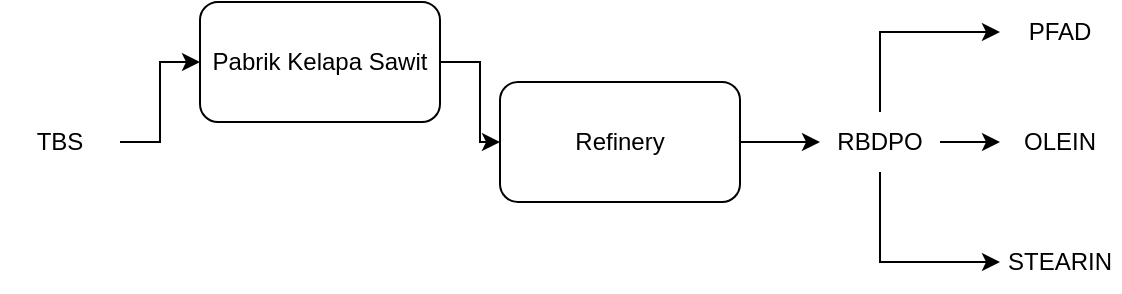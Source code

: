 <mxfile version="20.5.3" type="github"><diagram id="y6l0wHEc_zwmr4esPKSV" name="Page-1"><mxGraphModel dx="1038" dy="591" grid="1" gridSize="10" guides="1" tooltips="1" connect="1" arrows="1" fold="1" page="1" pageScale="1" pageWidth="1700" pageHeight="1100" math="0" shadow="0"><root><mxCell id="0"/><mxCell id="1" parent="0"/><mxCell id="hnPN2Cyi5QHsvFxq4lUZ-11" style="edgeStyle=orthogonalEdgeStyle;rounded=0;orthogonalLoop=1;jettySize=auto;html=1;exitX=1;exitY=0.5;exitDx=0;exitDy=0;entryX=0;entryY=0.5;entryDx=0;entryDy=0;" parent="1" source="hnPN2Cyi5QHsvFxq4lUZ-2" target="hnPN2Cyi5QHsvFxq4lUZ-3" edge="1"><mxGeometry relative="1" as="geometry"/></mxCell><mxCell id="hnPN2Cyi5QHsvFxq4lUZ-2" value="Pabrik Kelapa Sawit" style="rounded=1;whiteSpace=wrap;html=1;" parent="1" vertex="1"><mxGeometry x="310" y="420" width="120" height="60" as="geometry"/></mxCell><mxCell id="hnPN2Cyi5QHsvFxq4lUZ-13" style="edgeStyle=orthogonalEdgeStyle;rounded=0;orthogonalLoop=1;jettySize=auto;html=1;exitX=1;exitY=0.5;exitDx=0;exitDy=0;entryX=0;entryY=0.5;entryDx=0;entryDy=0;" parent="1" source="hnPN2Cyi5QHsvFxq4lUZ-3" target="hnPN2Cyi5QHsvFxq4lUZ-6" edge="1"><mxGeometry relative="1" as="geometry"/></mxCell><mxCell id="hnPN2Cyi5QHsvFxq4lUZ-3" value="Refinery" style="rounded=1;whiteSpace=wrap;html=1;" parent="1" vertex="1"><mxGeometry x="460" y="460" width="120" height="60" as="geometry"/></mxCell><mxCell id="hnPN2Cyi5QHsvFxq4lUZ-10" style="edgeStyle=orthogonalEdgeStyle;rounded=0;orthogonalLoop=1;jettySize=auto;html=1;exitX=1;exitY=0.5;exitDx=0;exitDy=0;entryX=0;entryY=0.5;entryDx=0;entryDy=0;" parent="1" source="hnPN2Cyi5QHsvFxq4lUZ-5" target="hnPN2Cyi5QHsvFxq4lUZ-2" edge="1"><mxGeometry relative="1" as="geometry"/></mxCell><mxCell id="hnPN2Cyi5QHsvFxq4lUZ-5" value="TBS" style="text;html=1;strokeColor=none;fillColor=none;align=center;verticalAlign=middle;whiteSpace=wrap;rounded=0;" parent="1" vertex="1"><mxGeometry x="210" y="475" width="60" height="30" as="geometry"/></mxCell><mxCell id="hnPN2Cyi5QHsvFxq4lUZ-14" style="edgeStyle=orthogonalEdgeStyle;rounded=0;orthogonalLoop=1;jettySize=auto;html=1;exitX=1;exitY=0.5;exitDx=0;exitDy=0;" parent="1" source="hnPN2Cyi5QHsvFxq4lUZ-6" target="hnPN2Cyi5QHsvFxq4lUZ-7" edge="1"><mxGeometry relative="1" as="geometry"/></mxCell><mxCell id="hnPN2Cyi5QHsvFxq4lUZ-15" style="edgeStyle=orthogonalEdgeStyle;rounded=0;orthogonalLoop=1;jettySize=auto;html=1;exitX=0.5;exitY=0;exitDx=0;exitDy=0;entryX=0;entryY=0.5;entryDx=0;entryDy=0;" parent="1" source="hnPN2Cyi5QHsvFxq4lUZ-6" target="hnPN2Cyi5QHsvFxq4lUZ-8" edge="1"><mxGeometry relative="1" as="geometry"/></mxCell><mxCell id="hnPN2Cyi5QHsvFxq4lUZ-16" style="edgeStyle=orthogonalEdgeStyle;rounded=0;orthogonalLoop=1;jettySize=auto;html=1;exitX=0.5;exitY=1;exitDx=0;exitDy=0;entryX=0;entryY=0.5;entryDx=0;entryDy=0;" parent="1" source="hnPN2Cyi5QHsvFxq4lUZ-6" target="hnPN2Cyi5QHsvFxq4lUZ-9" edge="1"><mxGeometry relative="1" as="geometry"/></mxCell><mxCell id="hnPN2Cyi5QHsvFxq4lUZ-6" value="RBDPO" style="text;html=1;strokeColor=none;fillColor=none;align=center;verticalAlign=middle;whiteSpace=wrap;rounded=0;" parent="1" vertex="1"><mxGeometry x="620" y="475" width="60" height="30" as="geometry"/></mxCell><mxCell id="hnPN2Cyi5QHsvFxq4lUZ-7" value="OLEIN" style="text;html=1;strokeColor=none;fillColor=none;align=center;verticalAlign=middle;whiteSpace=wrap;rounded=0;" parent="1" vertex="1"><mxGeometry x="710" y="475" width="60" height="30" as="geometry"/></mxCell><mxCell id="hnPN2Cyi5QHsvFxq4lUZ-8" value="PFAD" style="text;html=1;strokeColor=none;fillColor=none;align=center;verticalAlign=middle;whiteSpace=wrap;rounded=0;" parent="1" vertex="1"><mxGeometry x="710" y="420" width="60" height="30" as="geometry"/></mxCell><mxCell id="hnPN2Cyi5QHsvFxq4lUZ-9" value="STEARIN" style="text;html=1;strokeColor=none;fillColor=none;align=center;verticalAlign=middle;whiteSpace=wrap;rounded=0;" parent="1" vertex="1"><mxGeometry x="710" y="535" width="60" height="30" as="geometry"/></mxCell></root></mxGraphModel></diagram></mxfile>
